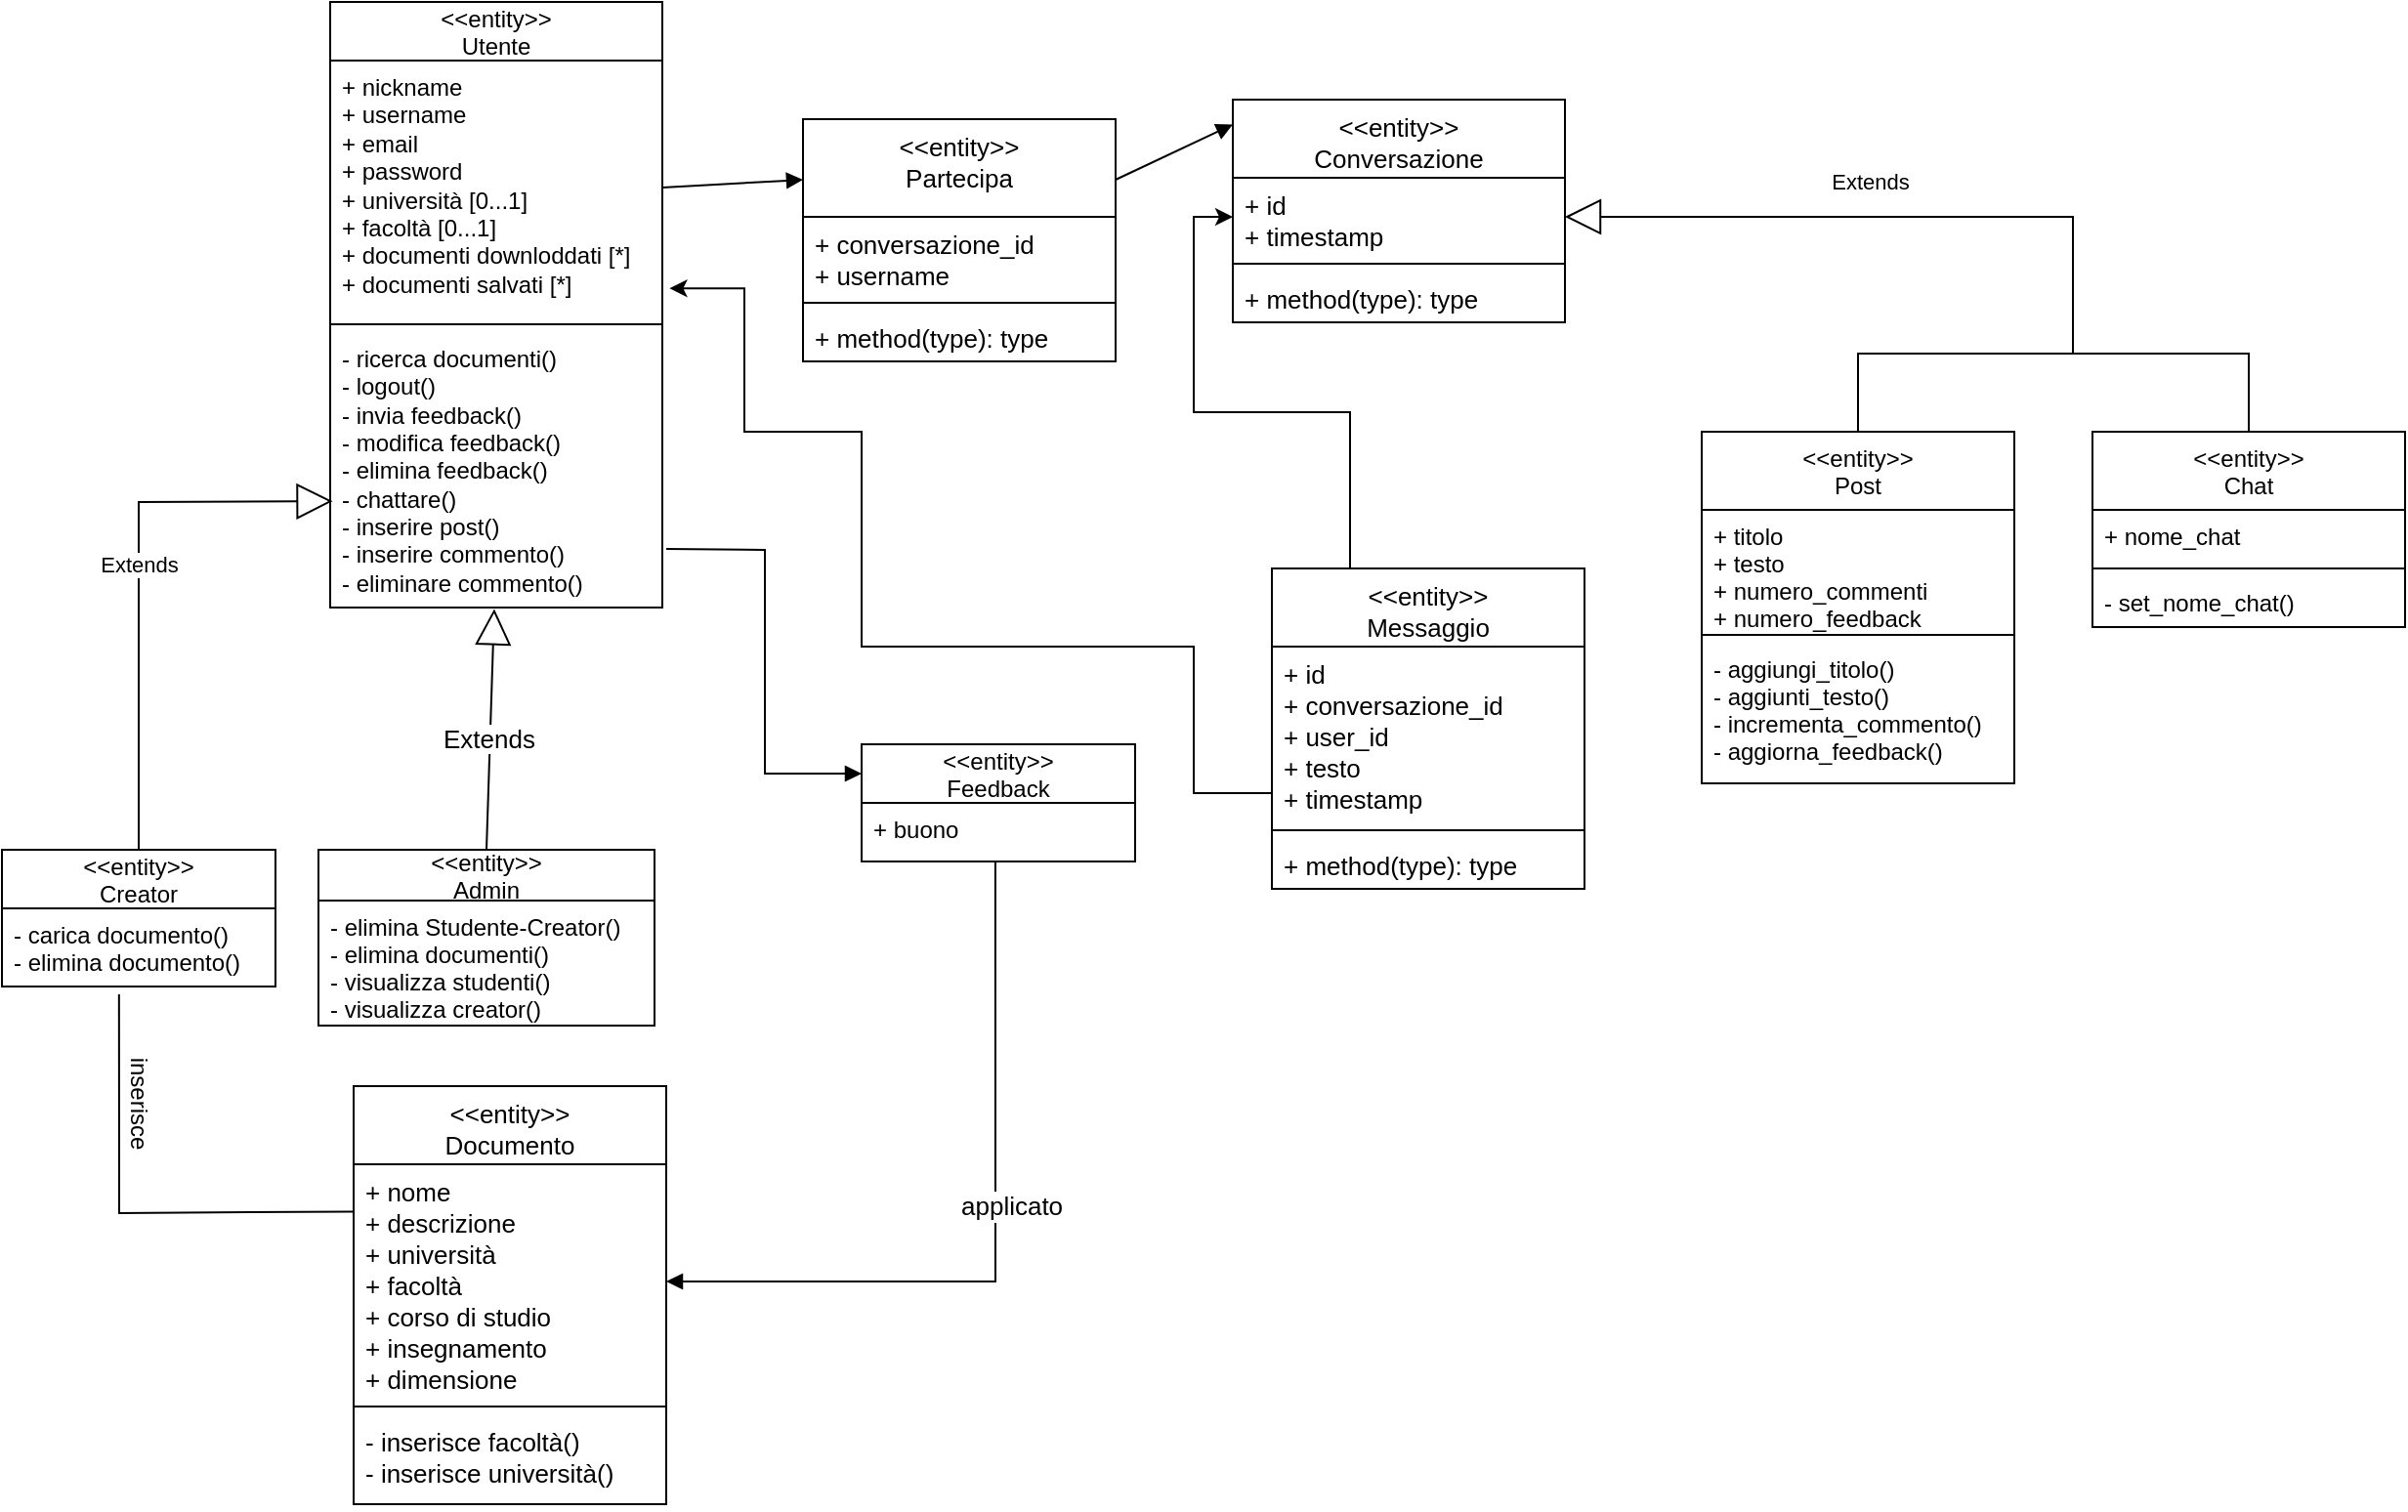 <mxfile version="20.5.3" type="google"><diagram id="Zo4Hko-_m2J8t8iznuPh" name="Pagina-1"><mxGraphModel dx="1673" dy="896" grid="1" gridSize="10" guides="1" tooltips="1" connect="1" arrows="1" fold="1" page="1" pageScale="1" pageWidth="827" pageHeight="1169" math="0" shadow="0"><root><mxCell id="0"/><mxCell id="1" parent="0"/><mxCell id="zl7Z5VSSUBwMvsn1pQI8-1" value="&lt;&lt;entity&gt;&gt;&#10;Utente" style="swimlane;fontStyle=0;childLayout=stackLayout;horizontal=1;startSize=30;fillColor=none;horizontalStack=0;resizeParent=1;resizeParentMax=0;resizeLast=0;collapsible=1;marginBottom=0;" parent="1" vertex="1"><mxGeometry x="208" width="170" height="310" as="geometry"><mxRectangle x="208" width="100" height="40" as="alternateBounds"/></mxGeometry></mxCell><mxCell id="zl7Z5VSSUBwMvsn1pQI8-4" value="+ nickname&#10;+ username&#10;+ email&#10;+ password&#10;+ università [0...1]&#10;+ facoltà [0...1]&#10;+ documenti downloddati [*] &#10;+ documenti salvati [*]" style="text;strokeColor=none;fillColor=none;align=left;verticalAlign=top;spacingLeft=4;spacingRight=4;overflow=hidden;rotatable=0;points=[[0,0.5],[1,0.5]];portConstraint=eastwest;whiteSpace=wrap;" parent="zl7Z5VSSUBwMvsn1pQI8-1" vertex="1"><mxGeometry y="30" width="170" height="130" as="geometry"/></mxCell><mxCell id="zl7Z5VSSUBwMvsn1pQI8-5" value="" style="line;strokeWidth=1;fillColor=none;align=left;verticalAlign=middle;spacingTop=-1;spacingLeft=3;spacingRight=3;rotatable=0;labelPosition=right;points=[];portConstraint=eastwest;strokeColor=inherit;" parent="zl7Z5VSSUBwMvsn1pQI8-1" vertex="1"><mxGeometry y="160" width="170" height="10" as="geometry"/></mxCell><mxCell id="zl7Z5VSSUBwMvsn1pQI8-6" value="- ricerca documenti()&lt;br&gt;- logout()&lt;br&gt;&lt;span style=&quot;&quot;&gt;- invia feedback()&lt;/span&gt;&lt;br style=&quot;padding: 0px; margin: 0px;&quot;&gt;&lt;span style=&quot;&quot;&gt;- modifica feedback()&lt;/span&gt;&lt;br style=&quot;padding: 0px; margin: 0px;&quot;&gt;&lt;span style=&quot;&quot;&gt;- elimina feedback()&lt;/span&gt;&lt;br style=&quot;padding: 0px; margin: 0px;&quot;&gt;&lt;span style=&quot;&quot;&gt;- chattare()&lt;/span&gt;&lt;br style=&quot;padding: 0px; margin: 0px;&quot;&gt;&lt;span style=&quot;&quot;&gt;- inserire post()&lt;/span&gt;&lt;br style=&quot;padding: 0px; margin: 0px;&quot;&gt;&lt;span style=&quot;&quot;&gt;- inserire commento()&lt;/span&gt;&lt;br style=&quot;padding: 0px; margin: 0px;&quot;&gt;&lt;span style=&quot;&quot;&gt;- eliminare commento()&lt;/span&gt;" style="text;html=1;align=left;verticalAlign=middle;resizable=0;points=[];autosize=1;strokeColor=none;fillColor=none;perimeterSpacing=0;spacing=2;spacingLeft=4;spacingRight=4;" parent="zl7Z5VSSUBwMvsn1pQI8-1" vertex="1"><mxGeometry y="170" width="170" height="140" as="geometry"/></mxCell><mxCell id="zl7Z5VSSUBwMvsn1pQI8-11" value="&lt;&lt;entity&gt;&gt;&#10;Creator" style="swimlane;fontStyle=0;childLayout=stackLayout;horizontal=1;startSize=30;fillColor=none;horizontalStack=0;resizeParent=1;resizeParentMax=0;resizeLast=0;collapsible=1;marginBottom=0;" parent="1" vertex="1"><mxGeometry x="40" y="434" width="140" height="70" as="geometry"/></mxCell><mxCell id="zl7Z5VSSUBwMvsn1pQI8-14" value="- carica documento()&#10;- elimina documento()" style="text;strokeColor=none;fillColor=none;align=left;verticalAlign=top;spacingLeft=4;spacingRight=4;overflow=hidden;rotatable=0;points=[[0,0.5],[1,0.5]];portConstraint=eastwest;" parent="zl7Z5VSSUBwMvsn1pQI8-11" vertex="1"><mxGeometry y="30" width="140" height="40" as="geometry"/></mxCell><mxCell id="zl7Z5VSSUBwMvsn1pQI8-17" value="&lt;&lt;entity&gt;&gt;&#10;Admin" style="swimlane;fontStyle=0;childLayout=stackLayout;horizontal=1;startSize=26;fillColor=none;horizontalStack=0;resizeParent=1;resizeParentMax=0;resizeLast=0;collapsible=1;marginBottom=0;" parent="1" vertex="1"><mxGeometry x="202" y="434" width="172" height="90" as="geometry"/></mxCell><mxCell id="zl7Z5VSSUBwMvsn1pQI8-18" value="- elimina Studente-Creator()&#10;- elimina documenti()&#10;- visualizza studenti()&#10;- visualizza creator()&#10;" style="text;strokeColor=none;fillColor=none;align=left;verticalAlign=top;spacingLeft=4;spacingRight=4;overflow=hidden;rotatable=0;points=[[0,0.5],[1,0.5]];portConstraint=eastwest;" parent="zl7Z5VSSUBwMvsn1pQI8-17" vertex="1"><mxGeometry y="26" width="172" height="64" as="geometry"/></mxCell><mxCell id="zl7Z5VSSUBwMvsn1pQI8-23" value="&lt;&lt;entity&gt;&gt;&#10;Feedback" style="swimlane;fontStyle=0;childLayout=stackLayout;horizontal=1;startSize=30;fillColor=none;horizontalStack=0;resizeParent=1;resizeParentMax=0;resizeLast=0;collapsible=1;marginBottom=0;" parent="1" vertex="1"><mxGeometry x="480" y="380" width="140" height="60" as="geometry"><mxRectangle x="610" y="290" width="100" height="40" as="alternateBounds"/></mxGeometry></mxCell><mxCell id="zl7Z5VSSUBwMvsn1pQI8-24" value="+ buono" style="text;strokeColor=none;fillColor=none;align=left;verticalAlign=top;spacingLeft=4;spacingRight=4;overflow=hidden;rotatable=0;points=[[0,0.5],[1,0.5]];portConstraint=eastwest;" parent="zl7Z5VSSUBwMvsn1pQI8-23" vertex="1"><mxGeometry y="30" width="140" height="30" as="geometry"/></mxCell><mxCell id="zl7Z5VSSUBwMvsn1pQI8-33" value="" style="endArrow=none;html=1;rounded=0;entryX=0.428;entryY=1.1;entryDx=0;entryDy=0;entryPerimeter=0;exitX=0;exitY=0.3;exitDx=0;exitDy=0;exitPerimeter=0;" parent="1" source="0d80jbpdpGdvSpaIy2j5-16" target="zl7Z5VSSUBwMvsn1pQI8-14" edge="1"><mxGeometry width="50" height="50" relative="1" as="geometry"><mxPoint x="218" y="527" as="sourcePoint"/><mxPoint x="470" y="360" as="targetPoint"/><Array as="points"><mxPoint x="100" y="620"/></Array></mxGeometry></mxCell><mxCell id="zl7Z5VSSUBwMvsn1pQI8-34" value="inserisce" style="text;html=1;strokeColor=none;fillColor=none;align=center;verticalAlign=middle;whiteSpace=wrap;rounded=0;rotation=90;" parent="1" vertex="1"><mxGeometry x="85" y="554" width="50" height="20" as="geometry"/></mxCell><mxCell id="0d80jbpdpGdvSpaIy2j5-8" value="Extends" style="endArrow=block;endSize=16;endFill=0;html=1;rounded=0;exitX=0.5;exitY=0;exitDx=0;exitDy=0;entryX=0.008;entryY=0.557;entryDx=0;entryDy=0;entryPerimeter=0;" parent="1" source="zl7Z5VSSUBwMvsn1pQI8-11" edge="1"><mxGeometry x="0.053" width="160" relative="1" as="geometry"><mxPoint x="110" y="220" as="sourcePoint"/><mxPoint x="209.28" y="255.57" as="targetPoint"/><Array as="points"><mxPoint x="110" y="256"/></Array><mxPoint as="offset"/></mxGeometry></mxCell><mxCell id="0d80jbpdpGdvSpaIy2j5-9" value="Extends" style="endArrow=block;endSize=16;endFill=0;html=1;rounded=0;fontSize=13;exitX=0.5;exitY=0;exitDx=0;exitDy=0;entryX=0.494;entryY=1.005;entryDx=0;entryDy=0;entryPerimeter=0;" parent="1" source="zl7Z5VSSUBwMvsn1pQI8-17" target="zl7Z5VSSUBwMvsn1pQI8-6" edge="1"><mxGeometry x="-0.072" y="1" width="160" relative="1" as="geometry"><mxPoint x="260" y="290" as="sourcePoint"/><mxPoint x="420" y="290" as="targetPoint"/><mxPoint as="offset"/></mxGeometry></mxCell><mxCell id="0d80jbpdpGdvSpaIy2j5-16" value="&lt;&lt;entity&gt;&gt;&#10;Documento" style="swimlane;fontStyle=0;align=center;verticalAlign=top;childLayout=stackLayout;horizontal=1;startSize=40;horizontalStack=0;resizeParent=1;resizeParentMax=0;resizeLast=0;collapsible=1;marginBottom=0;fontSize=13;" parent="1" vertex="1"><mxGeometry x="220" y="555" width="160" height="214" as="geometry"><mxRectangle x="220" y="465" width="110" height="40" as="alternateBounds"/></mxGeometry></mxCell><mxCell id="0d80jbpdpGdvSpaIy2j5-17" value="+ nome&#10;+ descrizione&#10;+ università&#10;+ facoltà&#10;+ corso di studio&#10;+ insegnamento&#10;+ dimensione " style="text;strokeColor=none;fillColor=none;align=left;verticalAlign=top;spacingLeft=4;spacingRight=4;overflow=hidden;rotatable=0;points=[[0,0.5],[1,0.5]];portConstraint=eastwest;fontSize=13;" parent="0d80jbpdpGdvSpaIy2j5-16" vertex="1"><mxGeometry y="40" width="160" height="120" as="geometry"/></mxCell><mxCell id="0d80jbpdpGdvSpaIy2j5-18" value="" style="line;strokeWidth=1;fillColor=none;align=left;verticalAlign=middle;spacingTop=-1;spacingLeft=3;spacingRight=3;rotatable=0;labelPosition=right;points=[];portConstraint=eastwest;strokeColor=inherit;fontSize=13;" parent="0d80jbpdpGdvSpaIy2j5-16" vertex="1"><mxGeometry y="160" width="160" height="8" as="geometry"/></mxCell><mxCell id="0d80jbpdpGdvSpaIy2j5-19" value="- inserisce facoltà()&#10;- inserisce università()" style="text;strokeColor=none;fillColor=none;align=left;verticalAlign=top;spacingLeft=4;spacingRight=4;overflow=hidden;rotatable=0;points=[[0,0.5],[1,0.5]];portConstraint=eastwest;fontSize=13;" parent="0d80jbpdpGdvSpaIy2j5-16" vertex="1"><mxGeometry y="168" width="160" height="46" as="geometry"/></mxCell><mxCell id="0d80jbpdpGdvSpaIy2j5-24" value="" style="endArrow=block;endFill=1;html=1;edgeStyle=orthogonalEdgeStyle;align=left;verticalAlign=top;rounded=0;fontSize=13;entryX=0;entryY=0.25;entryDx=0;entryDy=0;" parent="1" target="zl7Z5VSSUBwMvsn1pQI8-23" edge="1"><mxGeometry x="-0.657" y="-30" relative="1" as="geometry"><mxPoint x="380" y="280" as="sourcePoint"/><mxPoint x="600" y="320" as="targetPoint"/><mxPoint as="offset"/></mxGeometry></mxCell><mxCell id="0d80jbpdpGdvSpaIy2j5-27" value="applicato" style="endArrow=block;endFill=1;html=1;edgeStyle=orthogonalEdgeStyle;align=left;verticalAlign=top;rounded=0;fontSize=13;exitX=0.489;exitY=1.01;exitDx=0;exitDy=0;exitPerimeter=0;entryX=1;entryY=0.5;entryDx=0;entryDy=0;" parent="1" source="zl7Z5VSSUBwMvsn1pQI8-24" target="0d80jbpdpGdvSpaIy2j5-17" edge="1"><mxGeometry x="-0.157" y="-19" relative="1" as="geometry"><mxPoint x="440" y="540" as="sourcePoint"/><mxPoint x="600" y="540" as="targetPoint"/><mxPoint as="offset"/></mxGeometry></mxCell><mxCell id="BzJULp5bMqt9C7NikjQu-4" style="edgeStyle=orthogonalEdgeStyle;rounded=0;orthogonalLoop=1;jettySize=auto;html=1;exitX=0.25;exitY=0;exitDx=0;exitDy=0;entryX=0;entryY=0.5;entryDx=0;entryDy=0;" parent="1" source="0d80jbpdpGdvSpaIy2j5-30" target="0d80jbpdpGdvSpaIy2j5-35" edge="1"><mxGeometry relative="1" as="geometry"/></mxCell><mxCell id="0d80jbpdpGdvSpaIy2j5-30" value="&lt;&lt;entity&gt;&gt;&#10;Messaggio" style="swimlane;fontStyle=0;align=center;verticalAlign=top;childLayout=stackLayout;horizontal=1;startSize=40;horizontalStack=0;resizeParent=1;resizeParentMax=0;resizeLast=0;collapsible=1;marginBottom=0;fontSize=13;" parent="1" vertex="1"><mxGeometry x="690" y="290" width="160" height="164" as="geometry"/></mxCell><mxCell id="0d80jbpdpGdvSpaIy2j5-31" value="+ id&#10;+ conversazione_id&#10;+ user_id&#10;+ testo&#10;+ timestamp" style="text;strokeColor=none;fillColor=none;align=left;verticalAlign=top;spacingLeft=4;spacingRight=4;overflow=hidden;rotatable=0;points=[[0,0.5],[1,0.5]];portConstraint=eastwest;fontSize=13;" parent="0d80jbpdpGdvSpaIy2j5-30" vertex="1"><mxGeometry y="40" width="160" height="90" as="geometry"/></mxCell><mxCell id="0d80jbpdpGdvSpaIy2j5-32" value="" style="line;strokeWidth=1;fillColor=none;align=left;verticalAlign=middle;spacingTop=-1;spacingLeft=3;spacingRight=3;rotatable=0;labelPosition=right;points=[];portConstraint=eastwest;strokeColor=inherit;fontSize=13;" parent="0d80jbpdpGdvSpaIy2j5-30" vertex="1"><mxGeometry y="130" width="160" height="8" as="geometry"/></mxCell><mxCell id="0d80jbpdpGdvSpaIy2j5-33" value="+ method(type): type" style="text;strokeColor=none;fillColor=none;align=left;verticalAlign=top;spacingLeft=4;spacingRight=4;overflow=hidden;rotatable=0;points=[[0,0.5],[1,0.5]];portConstraint=eastwest;fontSize=13;" parent="0d80jbpdpGdvSpaIy2j5-30" vertex="1"><mxGeometry y="138" width="160" height="26" as="geometry"/></mxCell><mxCell id="0d80jbpdpGdvSpaIy2j5-34" value="&lt;&lt;entity&gt;&gt;&#10;Conversazione" style="swimlane;fontStyle=0;align=center;verticalAlign=top;childLayout=stackLayout;horizontal=1;startSize=40;horizontalStack=0;resizeParent=1;resizeParentMax=0;resizeLast=0;collapsible=1;marginBottom=0;fontSize=13;" parent="1" vertex="1"><mxGeometry x="670" y="50" width="170" height="114" as="geometry"/></mxCell><mxCell id="0d80jbpdpGdvSpaIy2j5-35" value="+ id&#10;+ timestamp" style="text;strokeColor=none;fillColor=none;align=left;verticalAlign=top;spacingLeft=4;spacingRight=4;overflow=hidden;rotatable=0;points=[[0,0.5],[1,0.5]];portConstraint=eastwest;fontSize=13;" parent="0d80jbpdpGdvSpaIy2j5-34" vertex="1"><mxGeometry y="40" width="170" height="40" as="geometry"/></mxCell><mxCell id="0d80jbpdpGdvSpaIy2j5-36" value="" style="line;strokeWidth=1;fillColor=none;align=left;verticalAlign=middle;spacingTop=-1;spacingLeft=3;spacingRight=3;rotatable=0;labelPosition=right;points=[];portConstraint=eastwest;strokeColor=inherit;fontSize=13;" parent="0d80jbpdpGdvSpaIy2j5-34" vertex="1"><mxGeometry y="80" width="170" height="8" as="geometry"/></mxCell><mxCell id="0d80jbpdpGdvSpaIy2j5-37" value="+ method(type): type" style="text;strokeColor=none;fillColor=none;align=left;verticalAlign=top;spacingLeft=4;spacingRight=4;overflow=hidden;rotatable=0;points=[[0,0.5],[1,0.5]];portConstraint=eastwest;fontSize=13;" parent="0d80jbpdpGdvSpaIy2j5-34" vertex="1"><mxGeometry y="88" width="170" height="26" as="geometry"/></mxCell><mxCell id="0d80jbpdpGdvSpaIy2j5-38" value="&lt;&lt;entity&gt;&gt;&#10;Partecipa" style="swimlane;fontStyle=0;align=center;verticalAlign=top;childLayout=stackLayout;horizontal=1;startSize=50;horizontalStack=0;resizeParent=1;resizeParentMax=0;resizeLast=0;collapsible=1;marginBottom=0;fontSize=13;" parent="1" vertex="1"><mxGeometry x="450" y="60" width="160" height="124" as="geometry"/></mxCell><mxCell id="0d80jbpdpGdvSpaIy2j5-39" value="+ conversazione_id&#10;+ username" style="text;strokeColor=none;fillColor=none;align=left;verticalAlign=top;spacingLeft=4;spacingRight=4;overflow=hidden;rotatable=0;points=[[0,0.5],[1,0.5]];portConstraint=eastwest;fontSize=13;" parent="0d80jbpdpGdvSpaIy2j5-38" vertex="1"><mxGeometry y="50" width="160" height="40" as="geometry"/></mxCell><mxCell id="0d80jbpdpGdvSpaIy2j5-40" value="" style="line;strokeWidth=1;fillColor=none;align=left;verticalAlign=middle;spacingTop=-1;spacingLeft=3;spacingRight=3;rotatable=0;labelPosition=right;points=[];portConstraint=eastwest;strokeColor=inherit;fontSize=13;" parent="0d80jbpdpGdvSpaIy2j5-38" vertex="1"><mxGeometry y="90" width="160" height="8" as="geometry"/></mxCell><mxCell id="0d80jbpdpGdvSpaIy2j5-41" value="+ method(type): type" style="text;strokeColor=none;fillColor=none;align=left;verticalAlign=top;spacingLeft=4;spacingRight=4;overflow=hidden;rotatable=0;points=[[0,0.5],[1,0.5]];portConstraint=eastwest;fontSize=13;" parent="0d80jbpdpGdvSpaIy2j5-38" vertex="1"><mxGeometry y="98" width="160" height="26" as="geometry"/></mxCell><mxCell id="BzJULp5bMqt9C7NikjQu-2" value="" style="html=1;verticalAlign=bottom;endArrow=block;rounded=0;exitX=1;exitY=0.5;exitDx=0;exitDy=0;entryX=0;entryY=0.25;entryDx=0;entryDy=0;" parent="1" source="zl7Z5VSSUBwMvsn1pQI8-4" target="0d80jbpdpGdvSpaIy2j5-38" edge="1"><mxGeometry width="80" relative="1" as="geometry"><mxPoint x="400" y="110" as="sourcePoint"/><mxPoint x="480" y="110" as="targetPoint"/></mxGeometry></mxCell><mxCell id="BzJULp5bMqt9C7NikjQu-3" value="" style="html=1;verticalAlign=bottom;endArrow=block;rounded=0;exitX=1;exitY=0.25;exitDx=0;exitDy=0;entryX=0;entryY=0.112;entryDx=0;entryDy=0;entryPerimeter=0;" parent="1" source="0d80jbpdpGdvSpaIy2j5-38" target="0d80jbpdpGdvSpaIy2j5-34" edge="1"><mxGeometry width="80" relative="1" as="geometry"><mxPoint x="640" y="121.58" as="sourcePoint"/><mxPoint x="720" y="121.58" as="targetPoint"/></mxGeometry></mxCell><mxCell id="BzJULp5bMqt9C7NikjQu-5" style="edgeStyle=orthogonalEdgeStyle;rounded=0;orthogonalLoop=1;jettySize=auto;html=1;exitX=0;exitY=0.5;exitDx=0;exitDy=0;entryX=1.022;entryY=0.897;entryDx=0;entryDy=0;entryPerimeter=0;" parent="1" source="0d80jbpdpGdvSpaIy2j5-31" target="zl7Z5VSSUBwMvsn1pQI8-4" edge="1"><mxGeometry relative="1" as="geometry"><Array as="points"><mxPoint x="650" y="405"/><mxPoint x="650" y="330"/><mxPoint x="480" y="330"/><mxPoint x="480" y="220"/><mxPoint x="420" y="220"/><mxPoint x="420" y="147"/></Array></mxGeometry></mxCell><mxCell id="BzJULp5bMqt9C7NikjQu-6" value="&lt;&lt;entity&gt;&gt;&#10;Post" style="swimlane;fontStyle=0;align=center;verticalAlign=top;childLayout=stackLayout;horizontal=1;startSize=40;horizontalStack=0;resizeParent=1;resizeParentMax=0;resizeLast=0;collapsible=1;marginBottom=0;" parent="1" vertex="1"><mxGeometry x="910" y="220" width="160" height="180" as="geometry"/></mxCell><mxCell id="BzJULp5bMqt9C7NikjQu-7" value="+ titolo&#10;+ testo&#10;+ numero_commenti&#10;+ numero_feedback" style="text;strokeColor=none;fillColor=none;align=left;verticalAlign=top;spacingLeft=4;spacingRight=4;overflow=hidden;rotatable=0;points=[[0,0.5],[1,0.5]];portConstraint=eastwest;" parent="BzJULp5bMqt9C7NikjQu-6" vertex="1"><mxGeometry y="40" width="160" height="60" as="geometry"/></mxCell><mxCell id="BzJULp5bMqt9C7NikjQu-8" value="" style="line;strokeWidth=1;fillColor=none;align=left;verticalAlign=middle;spacingTop=-1;spacingLeft=3;spacingRight=3;rotatable=0;labelPosition=right;points=[];portConstraint=eastwest;strokeColor=inherit;" parent="BzJULp5bMqt9C7NikjQu-6" vertex="1"><mxGeometry y="100" width="160" height="8" as="geometry"/></mxCell><mxCell id="BzJULp5bMqt9C7NikjQu-9" value="- aggiungi_titolo()&#10;- aggiunti_testo()&#10;- incrementa_commento()&#10;- aggiorna_feedback()" style="text;strokeColor=none;fillColor=none;align=left;verticalAlign=top;spacingLeft=4;spacingRight=4;overflow=hidden;rotatable=0;points=[[0,0.5],[1,0.5]];portConstraint=eastwest;" parent="BzJULp5bMqt9C7NikjQu-6" vertex="1"><mxGeometry y="108" width="160" height="72" as="geometry"/></mxCell><mxCell id="BzJULp5bMqt9C7NikjQu-10" value="&lt;&lt;entity&gt;&gt;&#10;Chat" style="swimlane;fontStyle=0;align=center;verticalAlign=top;childLayout=stackLayout;horizontal=1;startSize=40;horizontalStack=0;resizeParent=1;resizeParentMax=0;resizeLast=0;collapsible=1;marginBottom=0;" parent="1" vertex="1"><mxGeometry x="1110" y="220" width="160" height="100" as="geometry"/></mxCell><mxCell id="BzJULp5bMqt9C7NikjQu-11" value="+ nome_chat" style="text;strokeColor=none;fillColor=none;align=left;verticalAlign=top;spacingLeft=4;spacingRight=4;overflow=hidden;rotatable=0;points=[[0,0.5],[1,0.5]];portConstraint=eastwest;" parent="BzJULp5bMqt9C7NikjQu-10" vertex="1"><mxGeometry y="40" width="160" height="26" as="geometry"/></mxCell><mxCell id="BzJULp5bMqt9C7NikjQu-12" value="" style="line;strokeWidth=1;fillColor=none;align=left;verticalAlign=middle;spacingTop=-1;spacingLeft=3;spacingRight=3;rotatable=0;labelPosition=right;points=[];portConstraint=eastwest;strokeColor=inherit;" parent="BzJULp5bMqt9C7NikjQu-10" vertex="1"><mxGeometry y="66" width="160" height="8" as="geometry"/></mxCell><mxCell id="BzJULp5bMqt9C7NikjQu-13" value="- set_nome_chat()" style="text;strokeColor=none;fillColor=none;align=left;verticalAlign=top;spacingLeft=4;spacingRight=4;overflow=hidden;rotatable=0;points=[[0,0.5],[1,0.5]];portConstraint=eastwest;" parent="BzJULp5bMqt9C7NikjQu-10" vertex="1"><mxGeometry y="74" width="160" height="26" as="geometry"/></mxCell><mxCell id="BzJULp5bMqt9C7NikjQu-14" value="Extends" style="endArrow=block;endSize=16;endFill=0;html=1;rounded=0;entryX=1;entryY=0.5;entryDx=0;entryDy=0;exitX=0.5;exitY=0;exitDx=0;exitDy=0;" parent="1" source="BzJULp5bMqt9C7NikjQu-6" target="0d80jbpdpGdvSpaIy2j5-35" edge="1"><mxGeometry x="0.349" y="-18" width="160" relative="1" as="geometry"><mxPoint x="1100" y="147" as="sourcePoint"/><mxPoint x="1110" y="146.58" as="targetPoint"/><Array as="points"><mxPoint x="990" y="180"/><mxPoint x="1100" y="180"/><mxPoint x="1100" y="110"/></Array><mxPoint as="offset"/></mxGeometry></mxCell><mxCell id="BzJULp5bMqt9C7NikjQu-25" value="" style="endArrow=none;endSize=16;endFill=0;html=1;rounded=0;exitX=0.5;exitY=0;exitDx=0;exitDy=0;" parent="1" source="BzJULp5bMqt9C7NikjQu-10" edge="1"><mxGeometry width="160" relative="1" as="geometry"><mxPoint x="1160" y="140" as="sourcePoint"/><mxPoint x="1100" y="180" as="targetPoint"/><Array as="points"><mxPoint x="1190" y="180"/></Array></mxGeometry></mxCell></root></mxGraphModel></diagram></mxfile>